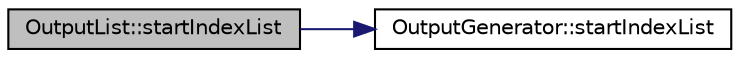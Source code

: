 digraph "OutputList::startIndexList"
{
 // LATEX_PDF_SIZE
  edge [fontname="Helvetica",fontsize="10",labelfontname="Helvetica",labelfontsize="10"];
  node [fontname="Helvetica",fontsize="10",shape=record];
  rankdir="LR";
  Node1 [label="OutputList::startIndexList",height=0.2,width=0.4,color="black", fillcolor="grey75", style="filled", fontcolor="black",tooltip=" "];
  Node1 -> Node2 [color="midnightblue",fontsize="10",style="solid",fontname="Helvetica"];
  Node2 [label="OutputGenerator::startIndexList",height=0.2,width=0.4,color="black", fillcolor="white", style="filled",URL="$classOutputGenerator.html#adc617e6eaee65cfad74e0b8c07aab27d",tooltip=" "];
}
